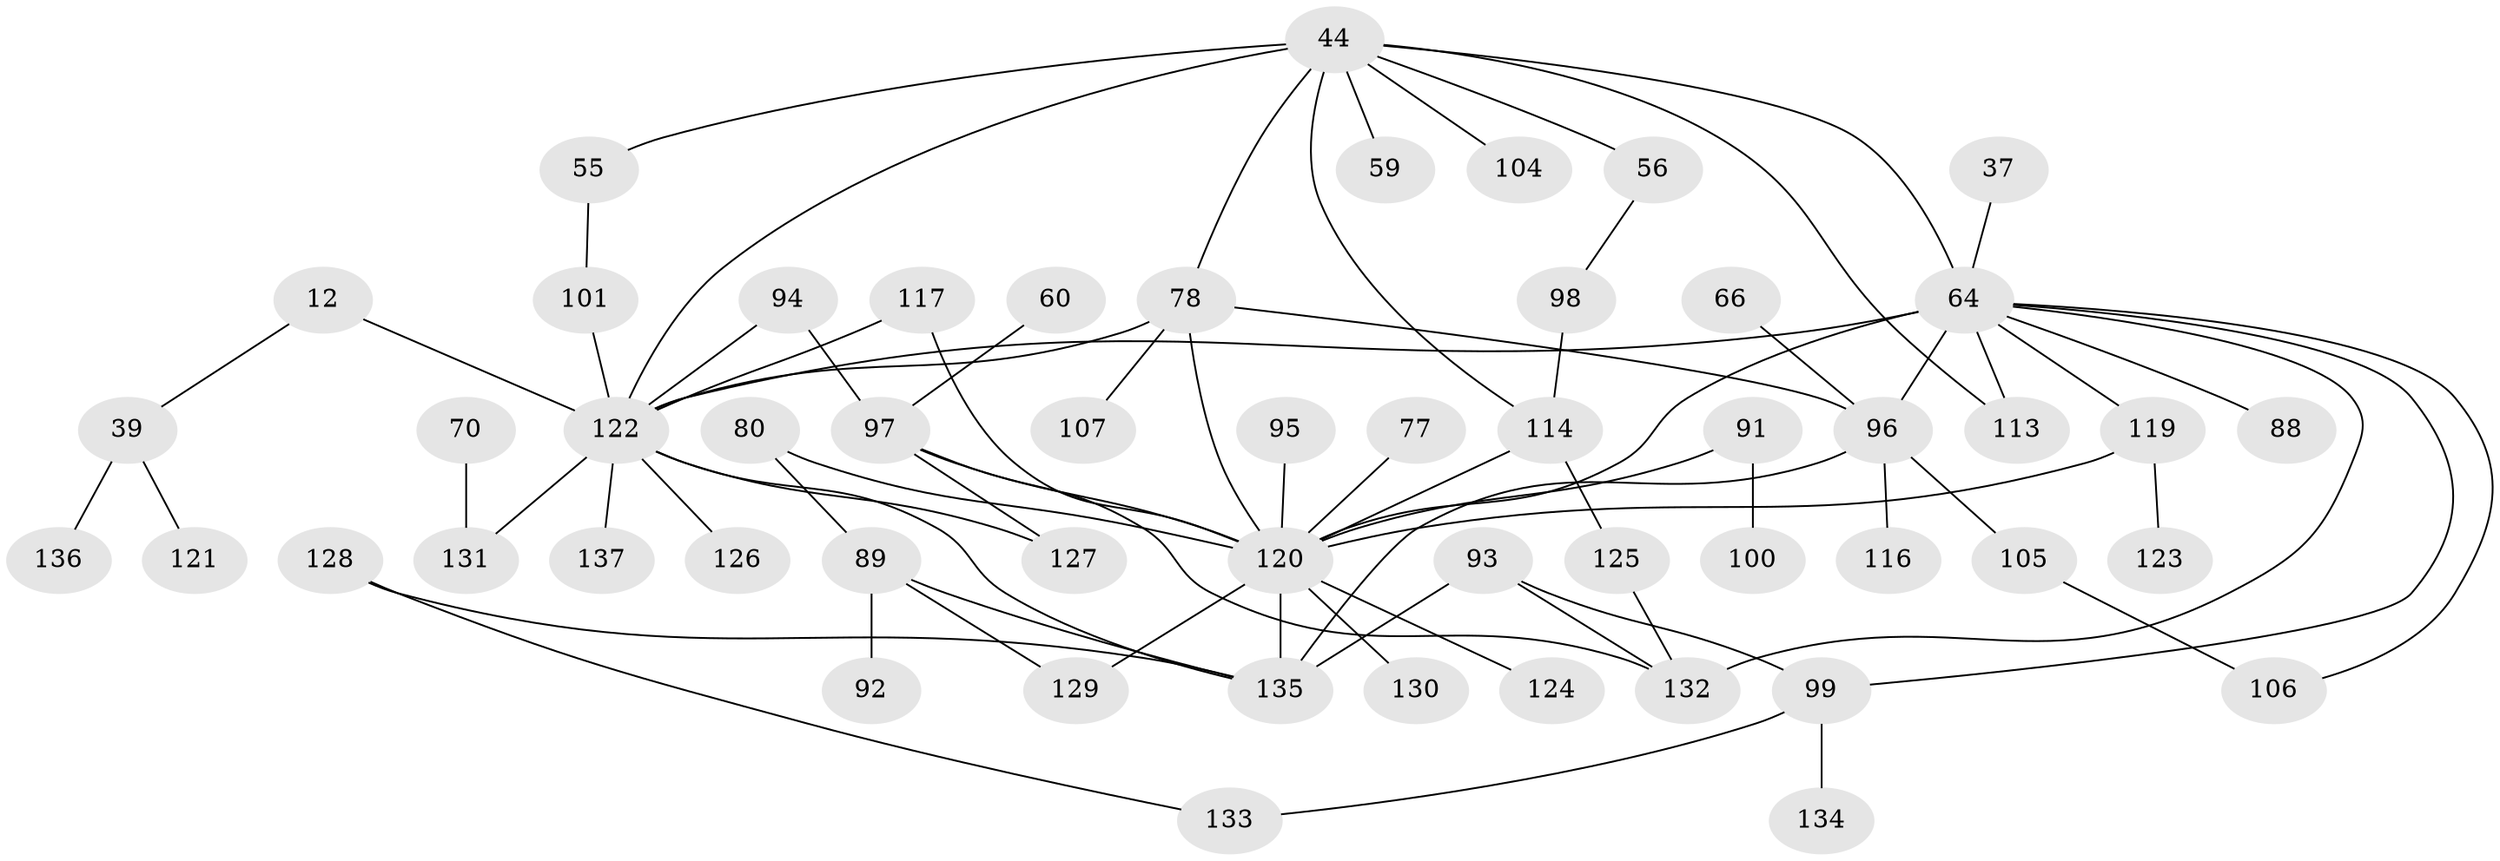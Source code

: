 // original degree distribution, {9: 0.021897810218978103, 5: 0.051094890510948905, 6: 0.021897810218978103, 3: 0.2116788321167883, 4: 0.10218978102189781, 2: 0.3722627737226277, 8: 0.0072992700729927005, 1: 0.20437956204379562, 7: 0.0072992700729927005}
// Generated by graph-tools (version 1.1) at 2025/45/03/04/25 21:45:51]
// undirected, 54 vertices, 75 edges
graph export_dot {
graph [start="1"]
  node [color=gray90,style=filled];
  12;
  37;
  39;
  44 [super="+23+38"];
  55 [super="+20"];
  56 [super="+47"];
  59;
  60;
  64 [super="+52+48"];
  66;
  70;
  77 [super="+42"];
  78 [super="+76+19+61"];
  80 [super="+29"];
  88;
  89;
  91;
  92;
  93 [super="+5"];
  94 [super="+86"];
  95;
  96 [super="+22+69+65"];
  97 [super="+8+31+51"];
  98;
  99;
  100;
  101 [super="+81+85"];
  104;
  105;
  106;
  107;
  113 [super="+79"];
  114 [super="+3"];
  116;
  117 [super="+18"];
  119 [super="+108"];
  120 [super="+83+102+109+115"];
  121;
  122 [super="+4+36"];
  123;
  124;
  125 [super="+74"];
  126;
  127 [super="+84+112"];
  128;
  129;
  130 [super="+71"];
  131 [super="+63+68+57"];
  132 [super="+10+103"];
  133;
  134;
  135 [super="+118+82"];
  136 [super="+111"];
  137;
  12 -- 39;
  12 -- 122;
  37 -- 64;
  39 -- 121;
  39 -- 136 [weight=2];
  44 -- 55 [weight=2];
  44 -- 59;
  44 -- 104;
  44 -- 113;
  44 -- 114 [weight=2];
  44 -- 56 [weight=2];
  44 -- 122;
  44 -- 64;
  44 -- 78;
  55 -- 101;
  56 -- 98;
  60 -- 97;
  64 -- 99;
  64 -- 88;
  64 -- 132;
  64 -- 106;
  64 -- 122 [weight=2];
  64 -- 120 [weight=3];
  64 -- 119;
  64 -- 96;
  64 -- 113;
  66 -- 96;
  70 -- 131;
  77 -- 120;
  78 -- 107;
  78 -- 122 [weight=2];
  78 -- 120;
  78 -- 96;
  80 -- 89;
  80 -- 120 [weight=4];
  89 -- 92;
  89 -- 129;
  89 -- 135;
  91 -- 100;
  91 -- 120;
  93 -- 99;
  93 -- 132 [weight=2];
  93 -- 135 [weight=2];
  94 -- 122 [weight=2];
  94 -- 97 [weight=2];
  95 -- 120;
  96 -- 116;
  96 -- 105;
  96 -- 135 [weight=3];
  97 -- 132;
  97 -- 120;
  97 -- 127;
  98 -- 114;
  99 -- 134;
  99 -- 133;
  101 -- 122;
  105 -- 106;
  114 -- 120;
  114 -- 125;
  117 -- 122;
  117 -- 120;
  119 -- 123;
  119 -- 120 [weight=2];
  120 -- 135 [weight=6];
  120 -- 124;
  120 -- 129;
  120 -- 130;
  122 -- 126;
  122 -- 137;
  122 -- 131 [weight=2];
  122 -- 135 [weight=2];
  122 -- 127 [weight=2];
  125 -- 132;
  128 -- 133;
  128 -- 135;
}
